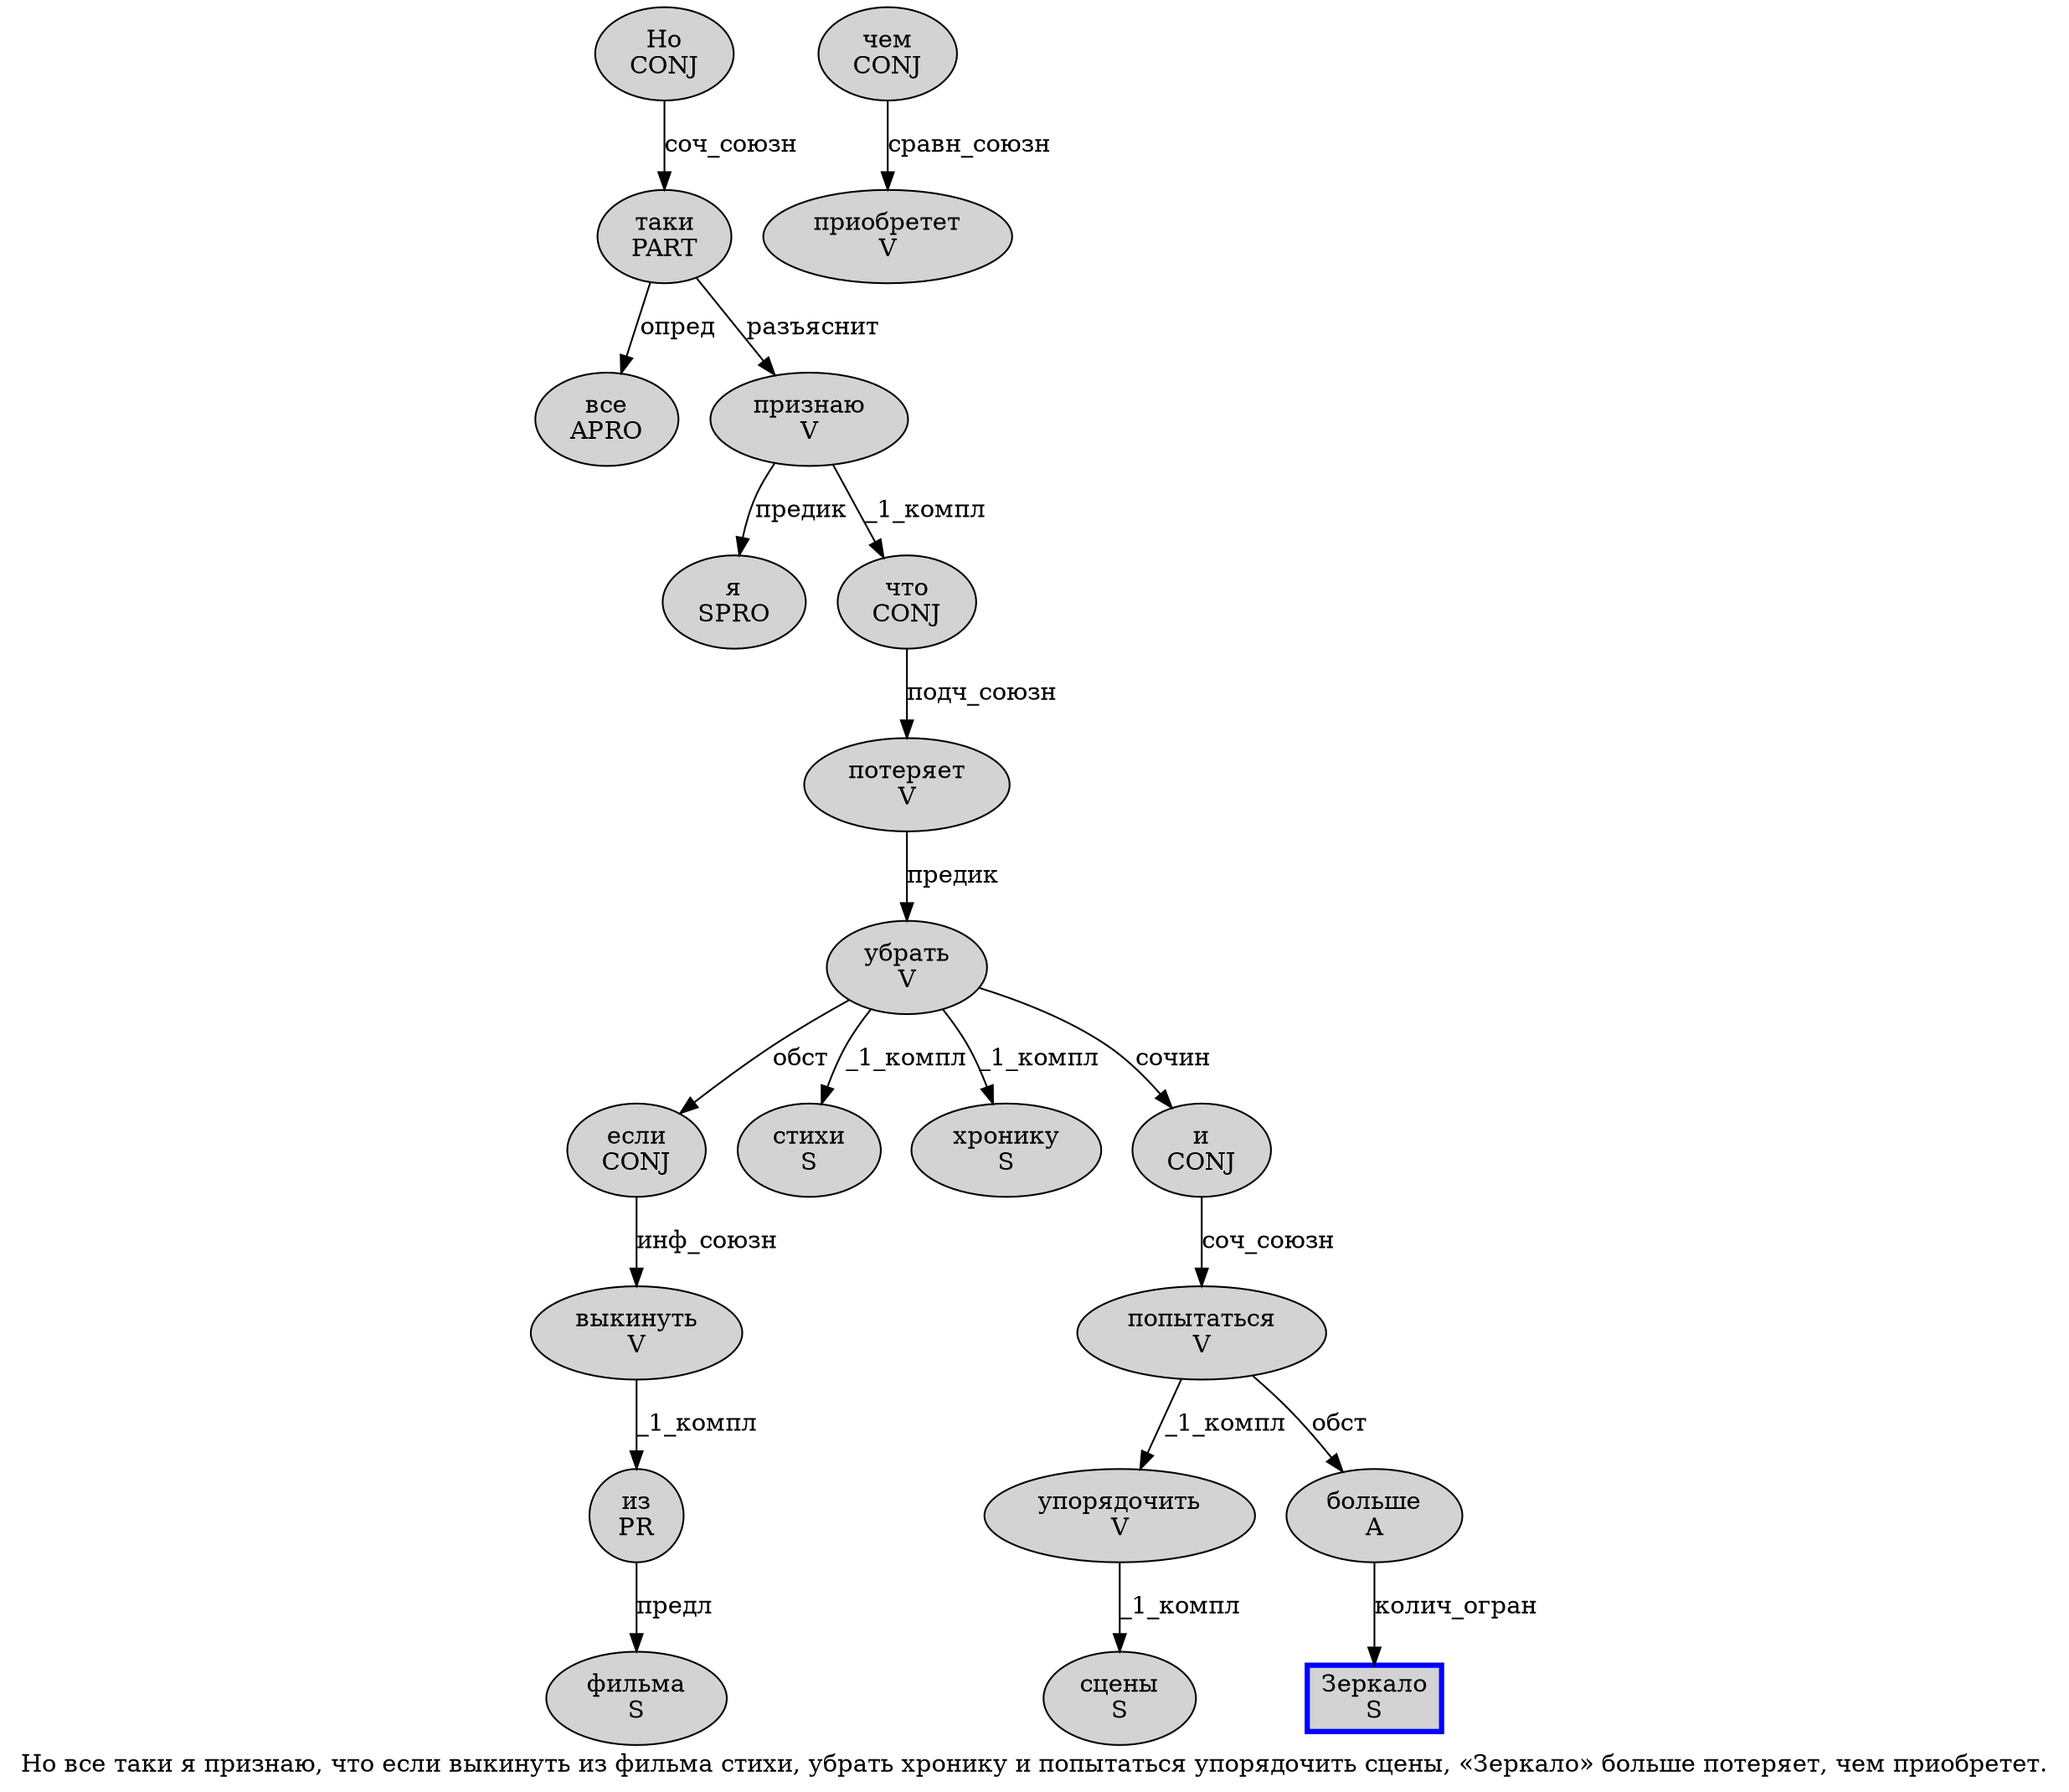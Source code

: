 digraph SENTENCE_2190 {
	graph [label="Но все таки я признаю, что если выкинуть из фильма стихи, убрать хронику и попытаться упорядочить сцены, «Зеркало» больше потеряет, чем приобретет."]
	node [style=filled]
		0 [label="Но
CONJ" color="" fillcolor=lightgray penwidth=1 shape=ellipse]
		1 [label="все
APRO" color="" fillcolor=lightgray penwidth=1 shape=ellipse]
		2 [label="таки
PART" color="" fillcolor=lightgray penwidth=1 shape=ellipse]
		3 [label="я
SPRO" color="" fillcolor=lightgray penwidth=1 shape=ellipse]
		4 [label="признаю
V" color="" fillcolor=lightgray penwidth=1 shape=ellipse]
		6 [label="что
CONJ" color="" fillcolor=lightgray penwidth=1 shape=ellipse]
		7 [label="если
CONJ" color="" fillcolor=lightgray penwidth=1 shape=ellipse]
		8 [label="выкинуть
V" color="" fillcolor=lightgray penwidth=1 shape=ellipse]
		9 [label="из
PR" color="" fillcolor=lightgray penwidth=1 shape=ellipse]
		10 [label="фильма
S" color="" fillcolor=lightgray penwidth=1 shape=ellipse]
		11 [label="стихи
S" color="" fillcolor=lightgray penwidth=1 shape=ellipse]
		13 [label="убрать
V" color="" fillcolor=lightgray penwidth=1 shape=ellipse]
		14 [label="хронику
S" color="" fillcolor=lightgray penwidth=1 shape=ellipse]
		15 [label="и
CONJ" color="" fillcolor=lightgray penwidth=1 shape=ellipse]
		16 [label="попытаться
V" color="" fillcolor=lightgray penwidth=1 shape=ellipse]
		17 [label="упорядочить
V" color="" fillcolor=lightgray penwidth=1 shape=ellipse]
		18 [label="сцены
S" color="" fillcolor=lightgray penwidth=1 shape=ellipse]
		21 [label="Зеркало
S" color=blue fillcolor=lightgray penwidth=3 shape=box]
		23 [label="больше
A" color="" fillcolor=lightgray penwidth=1 shape=ellipse]
		24 [label="потеряет
V" color="" fillcolor=lightgray penwidth=1 shape=ellipse]
		26 [label="чем
CONJ" color="" fillcolor=lightgray penwidth=1 shape=ellipse]
		27 [label="приобретет
V" color="" fillcolor=lightgray penwidth=1 shape=ellipse]
			24 -> 13 [label="предик"]
			6 -> 24 [label="подч_союзн"]
			9 -> 10 [label="предл"]
			17 -> 18 [label="_1_компл"]
			0 -> 2 [label="соч_союзн"]
			16 -> 17 [label="_1_компл"]
			16 -> 23 [label="обст"]
			13 -> 7 [label="обст"]
			13 -> 11 [label="_1_компл"]
			13 -> 14 [label="_1_компл"]
			13 -> 15 [label="сочин"]
			15 -> 16 [label="соч_союзн"]
			8 -> 9 [label="_1_компл"]
			4 -> 3 [label="предик"]
			4 -> 6 [label="_1_компл"]
			7 -> 8 [label="инф_союзн"]
			23 -> 21 [label="колич_огран"]
			2 -> 1 [label="опред"]
			2 -> 4 [label="разъяснит"]
			26 -> 27 [label="сравн_союзн"]
}